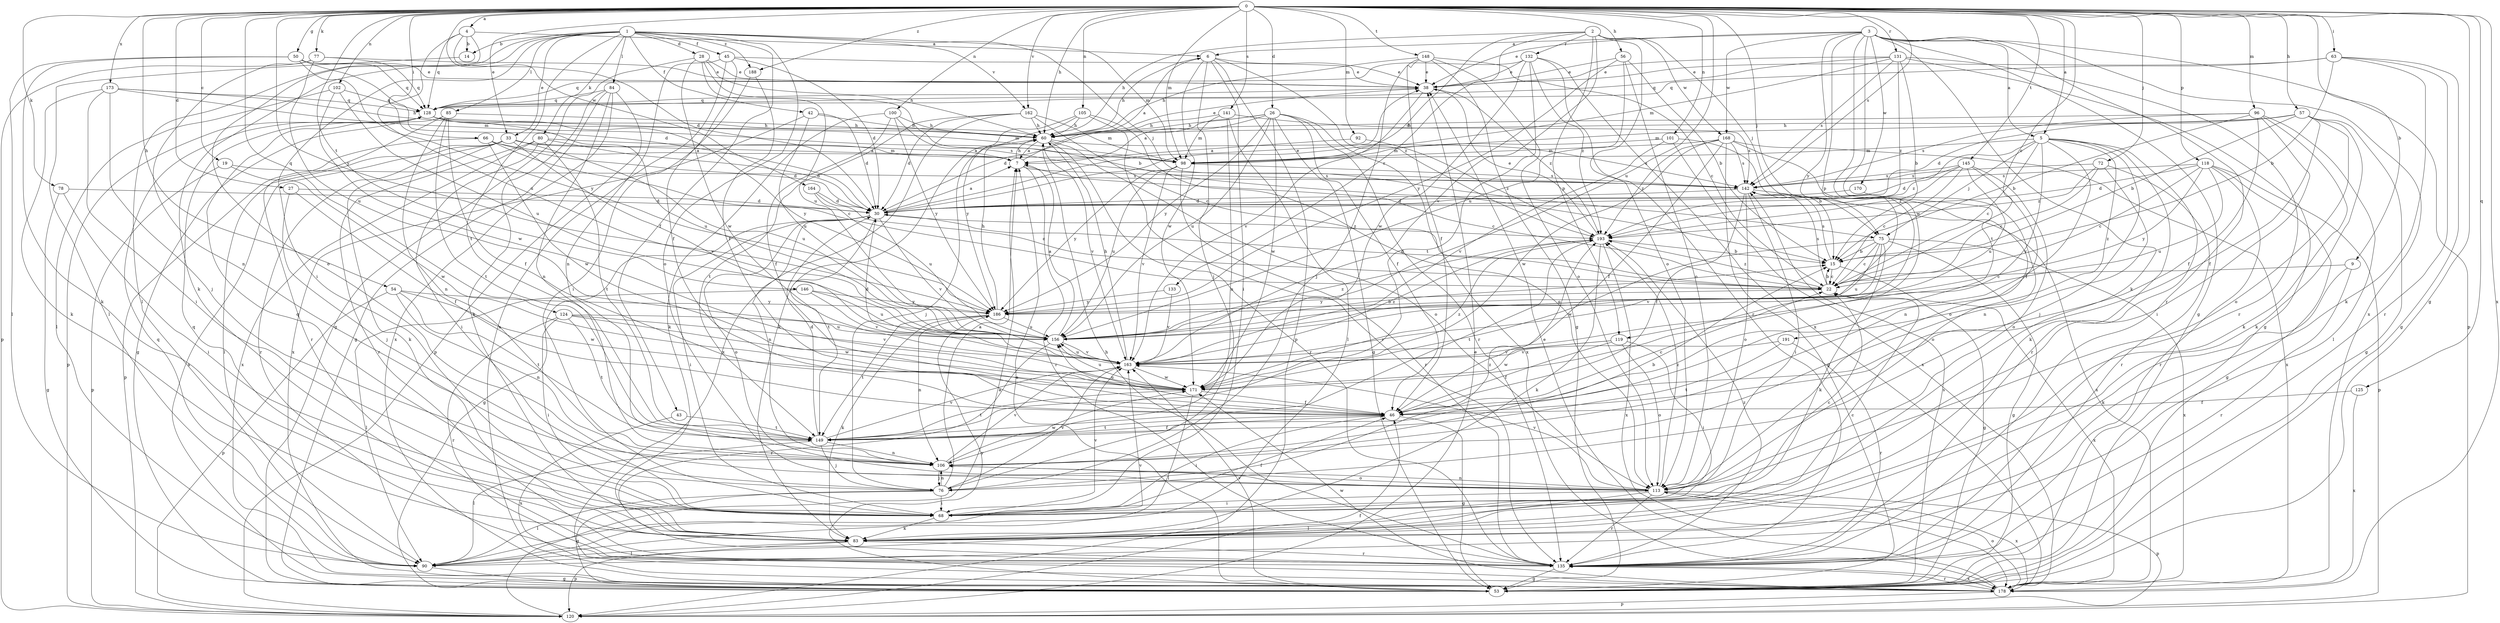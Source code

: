 strict digraph  {
0;
1;
2;
3;
4;
5;
6;
7;
9;
14;
15;
19;
22;
26;
27;
28;
30;
33;
38;
42;
43;
45;
46;
50;
53;
54;
56;
57;
60;
63;
66;
68;
72;
75;
76;
77;
78;
80;
83;
84;
85;
90;
92;
96;
98;
100;
101;
102;
105;
106;
113;
118;
119;
120;
124;
125;
128;
131;
132;
133;
135;
141;
142;
145;
146;
148;
149;
156;
162;
163;
164;
168;
170;
171;
173;
178;
186;
188;
191;
193;
0 -> 4  [label=a];
0 -> 5  [label=a];
0 -> 9  [label=b];
0 -> 19  [label=c];
0 -> 22  [label=c];
0 -> 26  [label=d];
0 -> 27  [label=d];
0 -> 33  [label=e];
0 -> 50  [label=g];
0 -> 53  [label=g];
0 -> 54  [label=h];
0 -> 56  [label=h];
0 -> 57  [label=h];
0 -> 60  [label=h];
0 -> 63  [label=i];
0 -> 66  [label=i];
0 -> 72  [label=j];
0 -> 75  [label=j];
0 -> 77  [label=k];
0 -> 78  [label=k];
0 -> 92  [label=m];
0 -> 96  [label=m];
0 -> 98  [label=m];
0 -> 100  [label=n];
0 -> 101  [label=n];
0 -> 102  [label=n];
0 -> 105  [label=n];
0 -> 118  [label=p];
0 -> 124  [label=q];
0 -> 125  [label=q];
0 -> 131  [label=r];
0 -> 141  [label=s];
0 -> 142  [label=s];
0 -> 145  [label=t];
0 -> 146  [label=t];
0 -> 148  [label=t];
0 -> 156  [label=u];
0 -> 162  [label=v];
0 -> 164  [label=w];
0 -> 173  [label=x];
0 -> 178  [label=x];
0 -> 186  [label=y];
0 -> 188  [label=z];
1 -> 14  [label=b];
1 -> 28  [label=d];
1 -> 33  [label=e];
1 -> 42  [label=f];
1 -> 43  [label=f];
1 -> 45  [label=f];
1 -> 68  [label=i];
1 -> 75  [label=j];
1 -> 80  [label=k];
1 -> 83  [label=k];
1 -> 84  [label=l];
1 -> 85  [label=l];
1 -> 90  [label=l];
1 -> 98  [label=m];
1 -> 113  [label=o];
1 -> 149  [label=t];
1 -> 162  [label=v];
1 -> 188  [label=z];
2 -> 30  [label=d];
2 -> 60  [label=h];
2 -> 75  [label=j];
2 -> 113  [label=o];
2 -> 119  [label=p];
2 -> 132  [label=r];
2 -> 133  [label=r];
2 -> 163  [label=v];
2 -> 168  [label=w];
3 -> 5  [label=a];
3 -> 6  [label=a];
3 -> 38  [label=e];
3 -> 53  [label=g];
3 -> 83  [label=k];
3 -> 119  [label=p];
3 -> 120  [label=p];
3 -> 135  [label=r];
3 -> 149  [label=t];
3 -> 168  [label=w];
3 -> 170  [label=w];
3 -> 171  [label=w];
3 -> 178  [label=x];
3 -> 186  [label=y];
4 -> 6  [label=a];
4 -> 14  [label=b];
4 -> 30  [label=d];
4 -> 113  [label=o];
4 -> 128  [label=q];
4 -> 156  [label=u];
5 -> 22  [label=c];
5 -> 46  [label=f];
5 -> 75  [label=j];
5 -> 76  [label=j];
5 -> 83  [label=k];
5 -> 98  [label=m];
5 -> 135  [label=r];
5 -> 163  [label=v];
5 -> 191  [label=z];
5 -> 193  [label=z];
6 -> 38  [label=e];
6 -> 60  [label=h];
6 -> 68  [label=i];
6 -> 76  [label=j];
6 -> 120  [label=p];
6 -> 171  [label=w];
6 -> 193  [label=z];
7 -> 6  [label=a];
7 -> 22  [label=c];
7 -> 60  [label=h];
7 -> 135  [label=r];
7 -> 142  [label=s];
9 -> 22  [label=c];
9 -> 83  [label=k];
9 -> 135  [label=r];
14 -> 90  [label=l];
15 -> 22  [label=c];
15 -> 53  [label=g];
15 -> 142  [label=s];
19 -> 120  [label=p];
19 -> 142  [label=s];
19 -> 171  [label=w];
22 -> 15  [label=b];
22 -> 30  [label=d];
22 -> 142  [label=s];
22 -> 178  [label=x];
22 -> 186  [label=y];
22 -> 193  [label=z];
26 -> 7  [label=a];
26 -> 30  [label=d];
26 -> 46  [label=f];
26 -> 53  [label=g];
26 -> 60  [label=h];
26 -> 135  [label=r];
26 -> 156  [label=u];
26 -> 171  [label=w];
26 -> 178  [label=x];
26 -> 186  [label=y];
27 -> 30  [label=d];
27 -> 46  [label=f];
27 -> 76  [label=j];
28 -> 15  [label=b];
28 -> 38  [label=e];
28 -> 53  [label=g];
28 -> 60  [label=h];
28 -> 156  [label=u];
28 -> 171  [label=w];
30 -> 7  [label=a];
30 -> 38  [label=e];
30 -> 53  [label=g];
30 -> 68  [label=i];
30 -> 106  [label=n];
30 -> 113  [label=o];
30 -> 149  [label=t];
30 -> 163  [label=v];
30 -> 193  [label=z];
33 -> 7  [label=a];
33 -> 83  [label=k];
33 -> 90  [label=l];
33 -> 98  [label=m];
33 -> 135  [label=r];
33 -> 156  [label=u];
33 -> 163  [label=v];
33 -> 178  [label=x];
38 -> 128  [label=q];
38 -> 163  [label=v];
38 -> 193  [label=z];
42 -> 30  [label=d];
42 -> 60  [label=h];
42 -> 156  [label=u];
42 -> 178  [label=x];
43 -> 149  [label=t];
43 -> 178  [label=x];
45 -> 30  [label=d];
45 -> 38  [label=e];
45 -> 46  [label=f];
45 -> 106  [label=n];
45 -> 178  [label=x];
46 -> 22  [label=c];
46 -> 53  [label=g];
46 -> 68  [label=i];
46 -> 149  [label=t];
46 -> 156  [label=u];
50 -> 30  [label=d];
50 -> 38  [label=e];
50 -> 83  [label=k];
50 -> 90  [label=l];
50 -> 128  [label=q];
50 -> 186  [label=y];
53 -> 7  [label=a];
53 -> 142  [label=s];
53 -> 163  [label=v];
53 -> 186  [label=y];
54 -> 106  [label=n];
54 -> 120  [label=p];
54 -> 149  [label=t];
54 -> 171  [label=w];
54 -> 186  [label=y];
56 -> 15  [label=b];
56 -> 38  [label=e];
56 -> 113  [label=o];
56 -> 156  [label=u];
56 -> 186  [label=y];
57 -> 15  [label=b];
57 -> 30  [label=d];
57 -> 46  [label=f];
57 -> 53  [label=g];
57 -> 60  [label=h];
57 -> 83  [label=k];
57 -> 98  [label=m];
57 -> 113  [label=o];
60 -> 7  [label=a];
60 -> 38  [label=e];
60 -> 76  [label=j];
60 -> 113  [label=o];
60 -> 135  [label=r];
60 -> 142  [label=s];
60 -> 163  [label=v];
63 -> 15  [label=b];
63 -> 38  [label=e];
63 -> 53  [label=g];
63 -> 83  [label=k];
63 -> 128  [label=q];
63 -> 135  [label=r];
66 -> 7  [label=a];
66 -> 22  [label=c];
66 -> 30  [label=d];
66 -> 120  [label=p];
66 -> 171  [label=w];
68 -> 22  [label=c];
68 -> 46  [label=f];
68 -> 83  [label=k];
68 -> 128  [label=q];
68 -> 163  [label=v];
72 -> 22  [label=c];
72 -> 106  [label=n];
72 -> 135  [label=r];
72 -> 142  [label=s];
72 -> 193  [label=z];
75 -> 15  [label=b];
75 -> 22  [label=c];
75 -> 53  [label=g];
75 -> 83  [label=k];
75 -> 156  [label=u];
75 -> 163  [label=v];
75 -> 171  [label=w];
75 -> 178  [label=x];
76 -> 7  [label=a];
76 -> 53  [label=g];
76 -> 68  [label=i];
76 -> 90  [label=l];
76 -> 106  [label=n];
76 -> 163  [label=v];
76 -> 193  [label=z];
77 -> 38  [label=e];
77 -> 106  [label=n];
77 -> 120  [label=p];
77 -> 128  [label=q];
77 -> 156  [label=u];
78 -> 30  [label=d];
78 -> 53  [label=g];
78 -> 68  [label=i];
80 -> 7  [label=a];
80 -> 30  [label=d];
80 -> 68  [label=i];
80 -> 135  [label=r];
80 -> 149  [label=t];
80 -> 178  [label=x];
83 -> 22  [label=c];
83 -> 90  [label=l];
83 -> 120  [label=p];
83 -> 128  [label=q];
83 -> 135  [label=r];
84 -> 53  [label=g];
84 -> 83  [label=k];
84 -> 106  [label=n];
84 -> 120  [label=p];
84 -> 128  [label=q];
84 -> 178  [label=x];
85 -> 46  [label=f];
85 -> 53  [label=g];
85 -> 60  [label=h];
85 -> 106  [label=n];
85 -> 135  [label=r];
85 -> 149  [label=t];
90 -> 53  [label=g];
90 -> 128  [label=q];
90 -> 163  [label=v];
92 -> 7  [label=a];
92 -> 193  [label=z];
96 -> 15  [label=b];
96 -> 46  [label=f];
96 -> 60  [label=h];
96 -> 68  [label=i];
96 -> 83  [label=k];
96 -> 90  [label=l];
96 -> 142  [label=s];
98 -> 135  [label=r];
98 -> 142  [label=s];
98 -> 156  [label=u];
98 -> 163  [label=v];
98 -> 186  [label=y];
100 -> 46  [label=f];
100 -> 60  [label=h];
100 -> 83  [label=k];
100 -> 142  [label=s];
100 -> 186  [label=y];
101 -> 15  [label=b];
101 -> 98  [label=m];
101 -> 163  [label=v];
101 -> 178  [label=x];
102 -> 90  [label=l];
102 -> 128  [label=q];
102 -> 156  [label=u];
102 -> 171  [label=w];
105 -> 60  [label=h];
105 -> 83  [label=k];
105 -> 113  [label=o];
105 -> 135  [label=r];
105 -> 186  [label=y];
106 -> 15  [label=b];
106 -> 76  [label=j];
106 -> 113  [label=o];
106 -> 163  [label=v];
106 -> 171  [label=w];
113 -> 68  [label=i];
113 -> 90  [label=l];
113 -> 106  [label=n];
113 -> 120  [label=p];
113 -> 135  [label=r];
113 -> 163  [label=v];
113 -> 178  [label=x];
113 -> 193  [label=z];
118 -> 22  [label=c];
118 -> 30  [label=d];
118 -> 53  [label=g];
118 -> 120  [label=p];
118 -> 135  [label=r];
118 -> 142  [label=s];
118 -> 156  [label=u];
118 -> 186  [label=y];
119 -> 46  [label=f];
119 -> 68  [label=i];
119 -> 113  [label=o];
119 -> 163  [label=v];
119 -> 171  [label=w];
120 -> 7  [label=a];
120 -> 38  [label=e];
120 -> 46  [label=f];
124 -> 68  [label=i];
124 -> 135  [label=r];
124 -> 149  [label=t];
124 -> 156  [label=u];
124 -> 163  [label=v];
124 -> 171  [label=w];
125 -> 46  [label=f];
125 -> 178  [label=x];
128 -> 60  [label=h];
128 -> 98  [label=m];
128 -> 120  [label=p];
128 -> 156  [label=u];
128 -> 186  [label=y];
131 -> 15  [label=b];
131 -> 38  [label=e];
131 -> 53  [label=g];
131 -> 98  [label=m];
131 -> 128  [label=q];
131 -> 135  [label=r];
131 -> 142  [label=s];
131 -> 193  [label=z];
132 -> 38  [label=e];
132 -> 128  [label=q];
132 -> 135  [label=r];
132 -> 149  [label=t];
132 -> 171  [label=w];
132 -> 178  [label=x];
132 -> 193  [label=z];
133 -> 163  [label=v];
133 -> 186  [label=y];
135 -> 53  [label=g];
135 -> 60  [label=h];
135 -> 178  [label=x];
135 -> 193  [label=z];
141 -> 60  [label=h];
141 -> 90  [label=l];
141 -> 98  [label=m];
141 -> 106  [label=n];
141 -> 142  [label=s];
142 -> 30  [label=d];
142 -> 46  [label=f];
142 -> 68  [label=i];
142 -> 113  [label=o];
142 -> 178  [label=x];
145 -> 22  [label=c];
145 -> 30  [label=d];
145 -> 106  [label=n];
145 -> 113  [label=o];
145 -> 142  [label=s];
145 -> 156  [label=u];
145 -> 193  [label=z];
146 -> 90  [label=l];
146 -> 156  [label=u];
146 -> 163  [label=v];
146 -> 186  [label=y];
148 -> 22  [label=c];
148 -> 38  [label=e];
148 -> 46  [label=f];
148 -> 53  [label=g];
148 -> 60  [label=h];
148 -> 76  [label=j];
148 -> 113  [label=o];
149 -> 30  [label=d];
149 -> 46  [label=f];
149 -> 76  [label=j];
149 -> 90  [label=l];
149 -> 106  [label=n];
149 -> 163  [label=v];
156 -> 7  [label=a];
156 -> 15  [label=b];
156 -> 135  [label=r];
156 -> 163  [label=v];
156 -> 193  [label=z];
162 -> 22  [label=c];
162 -> 30  [label=d];
162 -> 60  [label=h];
162 -> 98  [label=m];
162 -> 149  [label=t];
162 -> 178  [label=x];
163 -> 30  [label=d];
163 -> 60  [label=h];
163 -> 156  [label=u];
163 -> 171  [label=w];
163 -> 193  [label=z];
164 -> 22  [label=c];
164 -> 30  [label=d];
164 -> 156  [label=u];
168 -> 46  [label=f];
168 -> 53  [label=g];
168 -> 98  [label=m];
168 -> 113  [label=o];
168 -> 142  [label=s];
168 -> 171  [label=w];
168 -> 178  [label=x];
168 -> 193  [label=z];
170 -> 30  [label=d];
170 -> 113  [label=o];
171 -> 46  [label=f];
171 -> 90  [label=l];
171 -> 149  [label=t];
171 -> 156  [label=u];
171 -> 193  [label=z];
173 -> 60  [label=h];
173 -> 68  [label=i];
173 -> 76  [label=j];
173 -> 83  [label=k];
173 -> 98  [label=m];
173 -> 128  [label=q];
178 -> 38  [label=e];
178 -> 113  [label=o];
178 -> 120  [label=p];
178 -> 135  [label=r];
178 -> 171  [label=w];
186 -> 60  [label=h];
186 -> 83  [label=k];
186 -> 106  [label=n];
186 -> 149  [label=t];
186 -> 156  [label=u];
188 -> 46  [label=f];
188 -> 68  [label=i];
191 -> 135  [label=r];
191 -> 149  [label=t];
191 -> 163  [label=v];
193 -> 15  [label=b];
193 -> 38  [label=e];
193 -> 83  [label=k];
193 -> 149  [label=t];
193 -> 178  [label=x];
}
